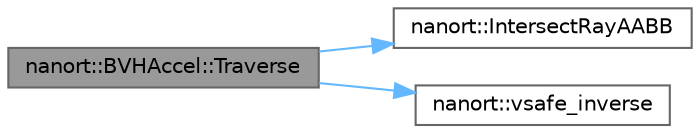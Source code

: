 digraph "nanort::BVHAccel::Traverse"
{
 // LATEX_PDF_SIZE
  bgcolor="transparent";
  edge [fontname=Helvetica,fontsize=10,labelfontname=Helvetica,labelfontsize=10];
  node [fontname=Helvetica,fontsize=10,shape=box,height=0.2,width=0.4];
  rankdir="LR";
  Node1 [label="nanort::BVHAccel::Traverse",height=0.2,width=0.4,color="gray40", fillcolor="grey60", style="filled", fontcolor="black",tooltip="Traverse into BVH along ray and find closest hit point & primitive if found."];
  Node1 -> Node2 [color="steelblue1",style="solid"];
  Node2 [label="nanort::IntersectRayAABB",height=0.2,width=0.4,color="grey40", fillcolor="white", style="filled",URL="$a00474.html#aa5a9a561d084639fafc84873ab8f3d51",tooltip=" "];
  Node1 -> Node3 [color="steelblue1",style="solid"];
  Node3 [label="nanort::vsafe_inverse",height=0.2,width=0.4,color="grey40", fillcolor="white", style="filled",URL="$a00474.html#aa6d08ee0bfbbaa13319f31e5412111bc",tooltip=" "];
}
